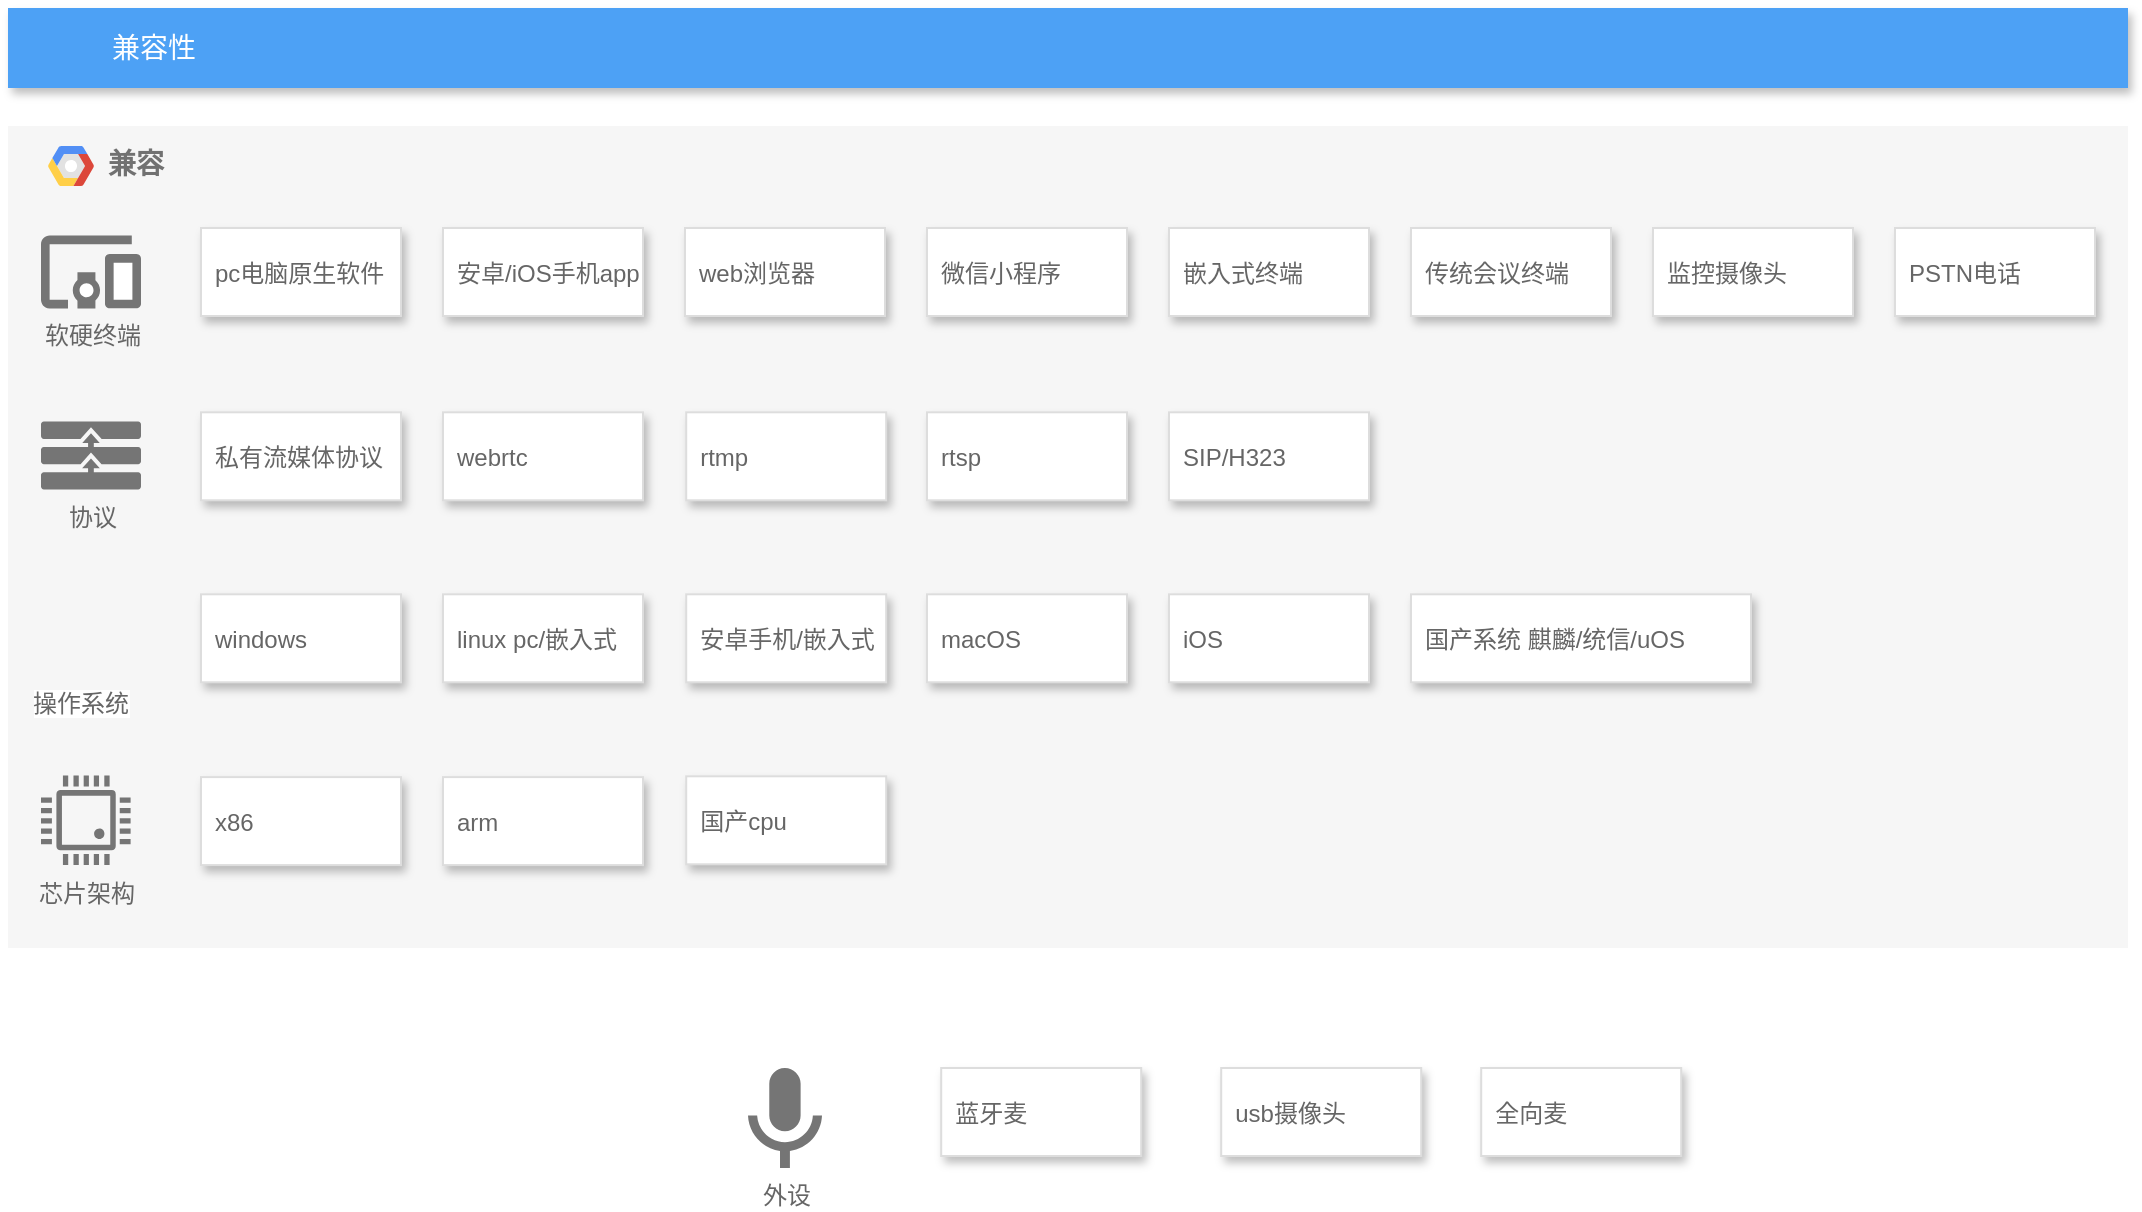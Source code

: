 <mxfile version="20.6.2" type="github">
  <diagram id="f106602c-feb2-e66a-4537-3a34d633f6aa" name="Page-1">
    <mxGraphModel dx="1426" dy="801" grid="1" gridSize="10" guides="1" tooltips="1" connect="1" arrows="1" fold="1" page="1" pageScale="1" pageWidth="1169" pageHeight="827" background="none" math="0" shadow="0">
      <root>
        <mxCell id="0" />
        <mxCell id="1" parent="0" />
        <mxCell id="14" value="&lt;b&gt;兼容&lt;/b&gt;" style="fillColor=#F6F6F6;strokeColor=none;shadow=0;gradientColor=none;fontSize=14;align=left;spacing=10;fontColor=#717171;9E9E9E;verticalAlign=top;spacingTop=-4;fontStyle=0;spacingLeft=40;html=1;container=0;" parent="1" vertex="1">
          <mxGeometry x="230" y="99" width="1060" height="411" as="geometry" />
        </mxCell>
        <mxCell id="818" value="兼容性" style="fillColor=#4DA1F5;strokeColor=none;shadow=1;gradientColor=none;fontSize=14;align=left;spacingLeft=50;fontColor=#ffffff;html=1;" parent="1" vertex="1">
          <mxGeometry x="230" y="40" width="1060" height="40" as="geometry" />
        </mxCell>
        <mxCell id="NJyDONmsl7ZhxXN1HZFl-1082" value="外设" style="sketch=0;dashed=0;connectable=0;html=1;fillColor=#757575;strokeColor=none;shape=mxgraph.gcp2.live;part=1;fontColor=#666666;labelPosition=center;verticalLabelPosition=bottom;align=center;verticalAlign=top;" vertex="1" parent="1">
          <mxGeometry x="600" y="570" width="37" height="50" as="geometry" />
        </mxCell>
        <mxCell id="NJyDONmsl7ZhxXN1HZFl-1083" value="蓝牙麦" style="dashed=0;strokeColor=#dddddd;shadow=1;strokeWidth=1;labelPosition=center;verticalLabelPosition=middle;align=left;verticalAlign=middle;spacingLeft=5;fontSize=12;fontColor=#666666;" vertex="1" parent="1">
          <mxGeometry x="696.6" y="570" width="100" height="44" as="geometry" />
        </mxCell>
        <mxCell id="NJyDONmsl7ZhxXN1HZFl-1084" value="usb摄像头" style="dashed=0;strokeColor=#dddddd;shadow=1;strokeWidth=1;labelPosition=center;verticalLabelPosition=middle;align=left;verticalAlign=middle;spacingLeft=5;fontSize=12;fontColor=#666666;" vertex="1" parent="1">
          <mxGeometry x="836.6" y="570" width="100" height="44" as="geometry" />
        </mxCell>
        <mxCell id="NJyDONmsl7ZhxXN1HZFl-1085" value="全向麦" style="dashed=0;strokeColor=#dddddd;shadow=1;strokeWidth=1;labelPosition=center;verticalLabelPosition=middle;align=left;verticalAlign=middle;spacingLeft=5;fontSize=12;fontColor=#666666;" vertex="1" parent="1">
          <mxGeometry x="966.6" y="570" width="100" height="44" as="geometry" />
        </mxCell>
        <mxCell id="15" value="" style="shape=mxgraph.gcp2.google_cloud_platform;fillColor=#F6F6F6;strokeColor=none;shadow=0;gradientColor=none;" parent="1" vertex="1">
          <mxGeometry x="250" y="109" width="23" height="20" as="geometry">
            <mxPoint x="20" y="10" as="offset" />
          </mxGeometry>
        </mxCell>
        <mxCell id="NJyDONmsl7ZhxXN1HZFl-1049" value="芯片架构" style="pointerEvents=1;shadow=0;dashed=0;html=1;strokeColor=none;fillColor=#757575;labelPosition=center;verticalLabelPosition=bottom;verticalAlign=top;align=center;outlineConnect=0;shape=mxgraph.veeam.cpu;fontColor=#666666;" vertex="1" parent="1">
          <mxGeometry x="246.5" y="423.75" width="44.8" height="44.8" as="geometry" />
        </mxCell>
        <mxCell id="NJyDONmsl7ZhxXN1HZFl-1050" value="操作系统" style="shape=image;html=1;verticalAlign=top;verticalLabelPosition=bottom;labelBackgroundColor=#ffffff;imageAspect=0;aspect=fixed;image=https://cdn1.iconfinder.com/data/icons/logo-s-icon-pack-collection/517/linux-128.png;fontColor=#666666;imageBackground=none;" vertex="1" parent="1">
          <mxGeometry x="246.5" y="335.75" width="38" height="38" as="geometry" />
        </mxCell>
        <mxCell id="NJyDONmsl7ZhxXN1HZFl-1051" value="x86" style="dashed=0;strokeColor=#dddddd;shadow=1;strokeWidth=1;labelPosition=center;verticalLabelPosition=middle;align=left;verticalAlign=middle;spacingLeft=5;fontSize=12;fontColor=#666666;" vertex="1" parent="1">
          <mxGeometry x="326.5" y="424.55" width="100" height="44" as="geometry" />
        </mxCell>
        <mxCell id="NJyDONmsl7ZhxXN1HZFl-1052" value="arm" style="dashed=0;strokeColor=#dddddd;shadow=1;strokeWidth=1;labelPosition=center;verticalLabelPosition=middle;align=left;verticalAlign=middle;spacingLeft=5;fontSize=12;fontColor=#666666;" vertex="1" parent="1">
          <mxGeometry x="447.5" y="424.55" width="100" height="44" as="geometry" />
        </mxCell>
        <mxCell id="NJyDONmsl7ZhxXN1HZFl-1053" value="国产cpu" style="dashed=0;strokeColor=#dddddd;shadow=1;strokeWidth=1;labelPosition=center;verticalLabelPosition=middle;align=left;verticalAlign=middle;spacingLeft=5;fontSize=12;fontColor=#666666;" vertex="1" parent="1">
          <mxGeometry x="569.1" y="424.15" width="100" height="44" as="geometry" />
        </mxCell>
        <mxCell id="NJyDONmsl7ZhxXN1HZFl-1054" value="windows" style="dashed=0;strokeColor=#dddddd;shadow=1;strokeWidth=1;labelPosition=center;verticalLabelPosition=middle;align=left;verticalAlign=middle;spacingLeft=5;fontSize=12;fontColor=#666666;" vertex="1" parent="1">
          <mxGeometry x="326.5" y="333.15" width="100" height="44" as="geometry" />
        </mxCell>
        <mxCell id="NJyDONmsl7ZhxXN1HZFl-1055" value="linux pc/嵌入式" style="dashed=0;strokeColor=#dddddd;shadow=1;strokeWidth=1;labelPosition=center;verticalLabelPosition=middle;align=left;verticalAlign=middle;spacingLeft=5;fontSize=12;fontColor=#666666;" vertex="1" parent="1">
          <mxGeometry x="447.5" y="333.15" width="100" height="44" as="geometry" />
        </mxCell>
        <mxCell id="NJyDONmsl7ZhxXN1HZFl-1056" value="macOS" style="dashed=0;strokeColor=#dddddd;shadow=1;strokeWidth=1;labelPosition=center;verticalLabelPosition=middle;align=left;verticalAlign=middle;spacingLeft=5;fontSize=12;fontColor=#666666;" vertex="1" parent="1">
          <mxGeometry x="689.5" y="333.15" width="100" height="44" as="geometry" />
        </mxCell>
        <mxCell id="NJyDONmsl7ZhxXN1HZFl-1057" value="安卓手机/嵌入式" style="dashed=0;strokeColor=#dddddd;shadow=1;strokeWidth=1;labelPosition=center;verticalLabelPosition=middle;align=left;verticalAlign=middle;spacingLeft=5;fontSize=12;fontColor=#666666;" vertex="1" parent="1">
          <mxGeometry x="569.1" y="333.15" width="100" height="44" as="geometry" />
        </mxCell>
        <mxCell id="NJyDONmsl7ZhxXN1HZFl-1058" value="iOS" style="dashed=0;strokeColor=#dddddd;shadow=1;strokeWidth=1;labelPosition=center;verticalLabelPosition=middle;align=left;verticalAlign=middle;spacingLeft=5;fontSize=12;fontColor=#666666;" vertex="1" parent="1">
          <mxGeometry x="810.5" y="333.15" width="100" height="44" as="geometry" />
        </mxCell>
        <mxCell id="NJyDONmsl7ZhxXN1HZFl-1059" value="国产系统 麒麟/统信/uOS" style="dashed=0;strokeColor=#dddddd;shadow=1;strokeWidth=1;labelPosition=center;verticalLabelPosition=middle;align=left;verticalAlign=middle;spacingLeft=5;fontSize=12;fontColor=#666666;" vertex="1" parent="1">
          <mxGeometry x="931.5" y="333.15" width="170" height="44" as="geometry" />
        </mxCell>
        <mxCell id="NJyDONmsl7ZhxXN1HZFl-1060" value="协议" style="sketch=0;aspect=fixed;pointerEvents=1;shadow=0;dashed=0;html=1;strokeColor=none;labelPosition=center;verticalLabelPosition=bottom;verticalAlign=top;align=center;fillColor=#757575;shape=mxgraph.mscae.enterprise.protocol_stack;fontColor=#666666;" vertex="1" parent="1">
          <mxGeometry x="246.5" y="246.75" width="50" height="34" as="geometry" />
        </mxCell>
        <mxCell id="NJyDONmsl7ZhxXN1HZFl-1061" value="私有流媒体协议" style="dashed=0;strokeColor=#dddddd;shadow=1;strokeWidth=1;labelPosition=center;verticalLabelPosition=middle;align=left;verticalAlign=middle;spacingLeft=5;fontSize=12;fontColor=#666666;" vertex="1" parent="1">
          <mxGeometry x="326.5" y="242.15" width="100" height="44" as="geometry" />
        </mxCell>
        <mxCell id="NJyDONmsl7ZhxXN1HZFl-1062" value="webrtc" style="dashed=0;strokeColor=#dddddd;shadow=1;strokeWidth=1;labelPosition=center;verticalLabelPosition=middle;align=left;verticalAlign=middle;spacingLeft=5;fontSize=12;fontColor=#666666;" vertex="1" parent="1">
          <mxGeometry x="447.5" y="242.15" width="100" height="44" as="geometry" />
        </mxCell>
        <mxCell id="NJyDONmsl7ZhxXN1HZFl-1063" value="rtmp" style="dashed=0;strokeColor=#dddddd;shadow=1;strokeWidth=1;labelPosition=center;verticalLabelPosition=middle;align=left;verticalAlign=middle;spacingLeft=5;fontSize=12;fontColor=#666666;" vertex="1" parent="1">
          <mxGeometry x="569.1" y="242.15" width="100" height="44" as="geometry" />
        </mxCell>
        <mxCell id="NJyDONmsl7ZhxXN1HZFl-1064" value="rtsp" style="dashed=0;strokeColor=#dddddd;shadow=1;strokeWidth=1;labelPosition=center;verticalLabelPosition=middle;align=left;verticalAlign=middle;spacingLeft=5;fontSize=12;fontColor=#666666;" vertex="1" parent="1">
          <mxGeometry x="689.5" y="242.15" width="100" height="44" as="geometry" />
        </mxCell>
        <mxCell id="NJyDONmsl7ZhxXN1HZFl-1065" value="SIP/H323" style="dashed=0;strokeColor=#dddddd;shadow=1;strokeWidth=1;labelPosition=center;verticalLabelPosition=middle;align=left;verticalAlign=middle;spacingLeft=5;fontSize=12;fontColor=#666666;" vertex="1" parent="1">
          <mxGeometry x="810.5" y="242.15" width="100" height="44" as="geometry" />
        </mxCell>
        <mxCell id="NJyDONmsl7ZhxXN1HZFl-1071" value="软硬终端" style="sketch=0;dashed=0;connectable=0;html=1;fillColor=#757575;strokeColor=none;shape=mxgraph.gcp2.mobile_devices;part=1;fontColor=#666666;spacingTop=0;verticalAlign=top;labelPosition=center;verticalLabelPosition=bottom;align=center;" vertex="1" parent="1">
          <mxGeometry x="246.5" y="153.75" width="50" height="36.5" as="geometry" />
        </mxCell>
        <mxCell id="NJyDONmsl7ZhxXN1HZFl-1072" value="pc电脑原生软件" style="dashed=0;strokeColor=#dddddd;shadow=1;strokeWidth=1;labelPosition=center;verticalLabelPosition=middle;align=left;verticalAlign=middle;spacingLeft=5;fontSize=12;fontColor=#666666;" vertex="1" parent="1">
          <mxGeometry x="326.5" y="150" width="100" height="44" as="geometry" />
        </mxCell>
        <mxCell id="NJyDONmsl7ZhxXN1HZFl-1073" value="安卓/iOS手机app" style="dashed=0;strokeColor=#dddddd;shadow=1;strokeWidth=1;labelPosition=center;verticalLabelPosition=middle;align=left;verticalAlign=middle;spacingLeft=5;fontSize=12;fontColor=#666666;" vertex="1" parent="1">
          <mxGeometry x="447.5" y="150" width="100" height="44" as="geometry" />
        </mxCell>
        <mxCell id="NJyDONmsl7ZhxXN1HZFl-1074" value="web浏览器" style="dashed=0;strokeColor=#dddddd;shadow=1;strokeWidth=1;labelPosition=center;verticalLabelPosition=middle;align=left;verticalAlign=middle;spacingLeft=5;fontSize=12;fontColor=#666666;" vertex="1" parent="1">
          <mxGeometry x="568.5" y="150" width="100" height="44" as="geometry" />
        </mxCell>
        <mxCell id="NJyDONmsl7ZhxXN1HZFl-1075" value="微信小程序" style="dashed=0;strokeColor=#dddddd;shadow=1;strokeWidth=1;labelPosition=center;verticalLabelPosition=middle;align=left;verticalAlign=middle;spacingLeft=5;fontSize=12;fontColor=#666666;" vertex="1" parent="1">
          <mxGeometry x="689.5" y="150" width="100" height="44" as="geometry" />
        </mxCell>
        <mxCell id="NJyDONmsl7ZhxXN1HZFl-1076" value="嵌入式终端" style="dashed=0;strokeColor=#dddddd;shadow=1;strokeWidth=1;labelPosition=center;verticalLabelPosition=middle;align=left;verticalAlign=middle;spacingLeft=5;fontSize=12;fontColor=#666666;" vertex="1" parent="1">
          <mxGeometry x="810.5" y="150" width="100" height="44" as="geometry" />
        </mxCell>
        <mxCell id="NJyDONmsl7ZhxXN1HZFl-1077" value="传统会议终端" style="dashed=0;strokeColor=#dddddd;shadow=1;strokeWidth=1;labelPosition=center;verticalLabelPosition=middle;align=left;verticalAlign=middle;spacingLeft=5;fontSize=12;fontColor=#666666;" vertex="1" parent="1">
          <mxGeometry x="931.5" y="150" width="100" height="44" as="geometry" />
        </mxCell>
        <mxCell id="NJyDONmsl7ZhxXN1HZFl-1078" value="监控摄像头" style="dashed=0;strokeColor=#dddddd;shadow=1;strokeWidth=1;labelPosition=center;verticalLabelPosition=middle;align=left;verticalAlign=middle;spacingLeft=5;fontSize=12;fontColor=#666666;" vertex="1" parent="1">
          <mxGeometry x="1052.5" y="150" width="100" height="44" as="geometry" />
        </mxCell>
        <mxCell id="NJyDONmsl7ZhxXN1HZFl-1079" value="PSTN电话" style="dashed=0;strokeColor=#dddddd;shadow=1;strokeWidth=1;labelPosition=center;verticalLabelPosition=middle;align=left;verticalAlign=middle;spacingLeft=5;fontSize=12;fontColor=#666666;" vertex="1" parent="1">
          <mxGeometry x="1173.5" y="150" width="100" height="44" as="geometry" />
        </mxCell>
      </root>
    </mxGraphModel>
  </diagram>
</mxfile>
